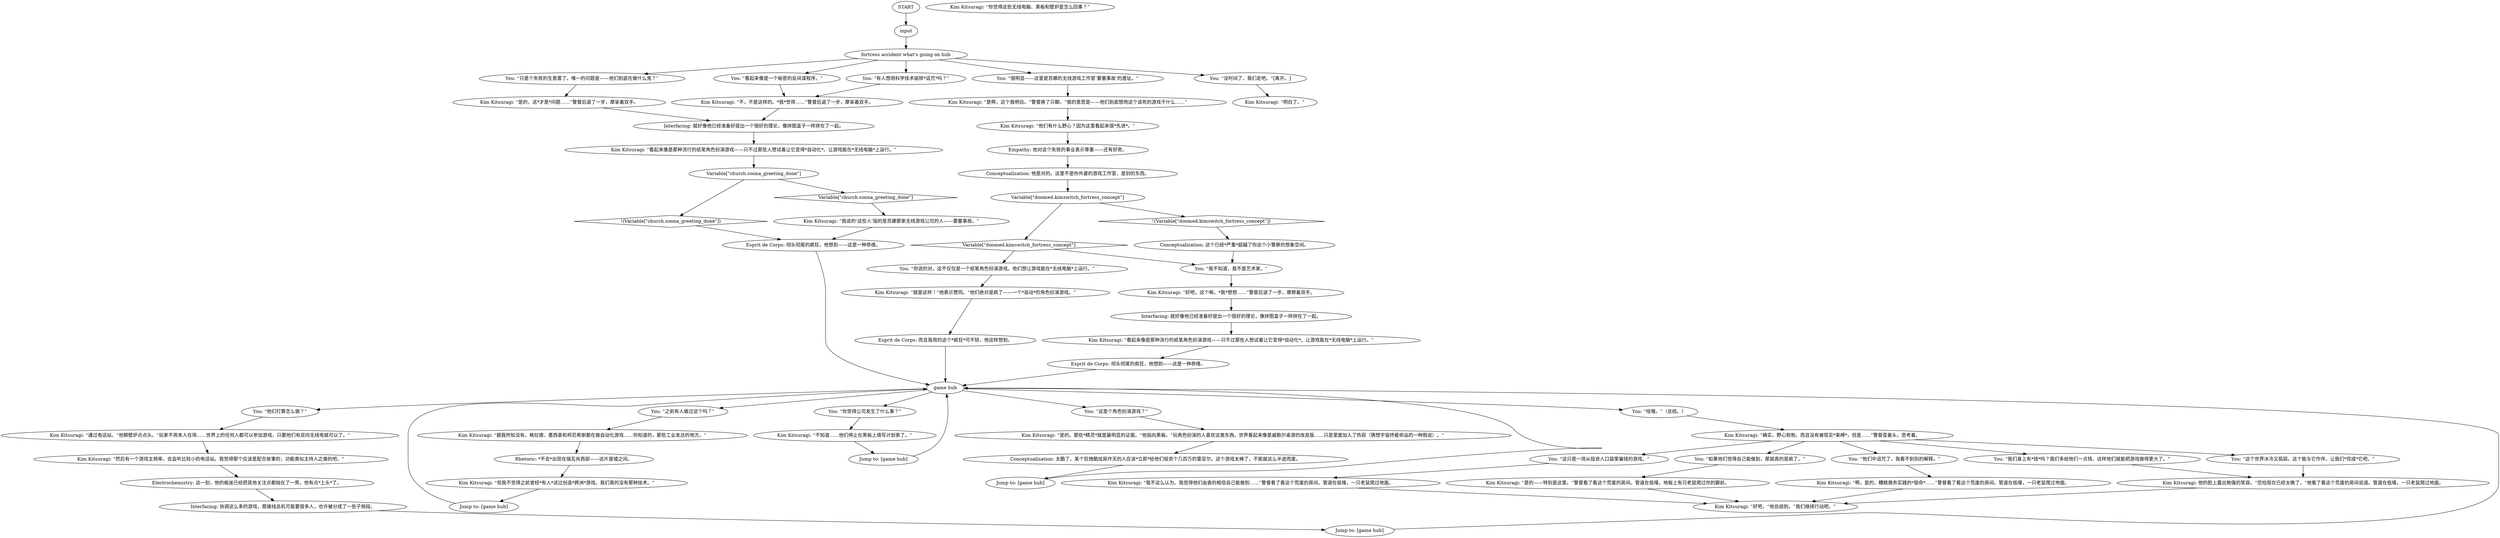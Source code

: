 # KIM SWITCH / FORTRESS ACCIDENT
# Kim talks to you about Fortress Accident.
# ==================================================
digraph G {
	  0 [label="START"];
	  1 [label="input"];
	  2 [label="Kim Kitsuragi: “然后有一个游戏主频率，会监听比较小的电话站。我觉得那个应该是配合故事的，功能类似主持人之类的吧。”"];
	  3 [label="Kim Kitsuragi: “好吧，”他总结到。“我们继续行动吧。”"];
	  4 [label="You: “我不知道，我不是艺术家。”"];
	  5 [label="You: “你觉得公司发生了什么事？”"];
	  6 [label="You: “如果他们觉得自己能做到，那就真的是疯了。”"];
	  7 [label="You: “你说的对，这不仅仅是一个纸笔角色扮演游戏。他们想让游戏能在*无线电脑*上运行。”"];
	  8 [label="Interfacing: 就好像他已经准备好提出一个很好的理论，像拼图盒子一样拼在了一起。"];
	  9 [label="Kim Kitsuragi: “看起来像是那种流行的纸笔角色扮演游戏——只不过那些人想试着让它变得*自动化*。让游戏能在*无线电脑*上运行。”"];
	  10 [label="You: “有人想用科学技术驱除*诅咒*吗？”"];
	  11 [label="You: “很明显——这里是苏娜的无线游戏工作室‘要塞事故’的遗址。”"];
	  12 [label="You: “这是个角色扮演游戏？”"];
	  13 [label="Kim Kitsuragi: “不知道……他们停止在黑板上填写计划表了。”"];
	  14 [label="Kim Kitsuragi: “好吧，这个嘛，*我*想想……”警督后退了一步，摩擦着双手。"];
	  15 [label="Electrochemistry: 这一刻，他的痴迷已经把其他关注点都抛在了一旁。他有点*上头*了。"];
	  16 [label="Rhetoric: *不会*出现在瑞瓦肖西部——这片废墟之间。"];
	  17 [label="Kim Kitsuragi: “我不这么认为。我觉得他们由衷的相信自己能做到……”警督看了看这个荒废的房间。管道在低嚎，一只老鼠爬过地面。"];
	  18 [label="fortress accident what's going on hub"];
	  19 [label="You: “之前有人做过这个吗？”"];
	  20 [label="Kim Kitsuragi: “就是这样！”他表示赞同。“他们绝对是疯了——一个*自动*的角色扮演游戏。”"];
	  21 [label="Esprit de Corps: 彻头彻尾的疯狂，他想到——这是一种恭维。"];
	  22 [label="Kim Kitsuragi: “是的，这*才是*问题……”警督后退了一步，摩挲着双手。"];
	  23 [label="Empathy: 他对这个失败的事业表示尊重——还有好奇。"];
	  24 [label="Kim Kitsuragi: “我说的‘这些人’指的是苏娜那家无线游戏公司的人——要塞事故。”"];
	  25 [label="Kim Kitsuragi: “他们有什么野心？因为这里看起来很*先进*。”"];
	  26 [label="You: “他们打算怎么做？”"];
	  27 [label="Kim Kitsuragi: “确实，野心勃勃。而且没有被现实*束缚*，但是……”警督歪着头，思考着。"];
	  28 [label="Variable[\"doomed.kimswitch_fortress_concept\"]"];
	  29 [label="Variable[\"doomed.kimswitch_fortress_concept\"]", shape=diamond];
	  30 [label="!(Variable[\"doomed.kimswitch_fortress_concept\"])", shape=diamond];
	  31 [label="Interfacing: 协调这么多的游戏，那接线总机可能要很多人，也许被分成了一些子频段。"];
	  32 [label="You: “看起来像是一个秘密的反间谍程序。”"];
	  33 [label="Kim Kitsuragi: 他的脸上露出勉强的笑容。“恐怕现在已经太晚了，”他看了看这个荒废的房间说道。管道在低嚎，一只老鼠爬过地面。"];
	  34 [label="game hub"];
	  35 [label="Jump to: [game hub]"];
	  36 [label="Kim Kitsuragi: “是的。那些*精灵*就是最明显的证据。”他指向黑板。“玩角色扮演的人喜欢这类东西。世界看起来像是威勒尔桌游的改良版……只是里面加入了热寂（猜想宇宙终极命运的一种假说）。”"];
	  37 [label="You: “哇哦。”（总结。）"];
	  38 [label="You: “他们中诅咒了，我看不到别的解释。”"];
	  39 [label="Esprit de Corps: 而且我用的这个*疯狂*可不轻，他这样想到。"];
	  40 [label="Kim Kitsuragi: “看起来像是那种流行的纸笔角色扮演游戏——只不过那些人想试着让它变得*自动化*。让游戏能在*无线电脑*上运行。”"];
	  41 [label="Conceptualization: 太酷了。某个狂拽酷炫屌炸天的人应该*立即*给他们投资个几百万的雷亚尔。这个游戏太棒了，不能就这么半途而废。"];
	  42 [label="You: “我们身上有*钱*吗？我们多给他们一点钱，这样他们就能把游戏做得更大了。”"];
	  44 [label="You: “只是个失败的生意罢了。唯一的问题是——他们到底在做什么鬼？”"];
	  45 [label="Jump to: [game hub]"];
	  46 [label="You: “这只是一场从投资人口袋里骗钱的游戏。”"];
	  47 [label="Conceptualization: 他是对的。这里不是你外婆的游戏工作室，是别的东西。"];
	  48 [label="Variable[\"church.soona_greeting_done\"]"];
	  49 [label="Variable[\"church.soona_greeting_done\"]", shape=diamond];
	  50 [label="!(Variable[\"church.soona_greeting_done\"])", shape=diamond];
	  51 [label="Esprit de Corps: 彻头彻尾的疯狂，他想到——这是一种恭维。"];
	  52 [label="Kim Kitsuragi: “是的——特别是这里。”警督看了看这个荒废的房间。管道在低嚎，地板上有只老鼠爬过你的脚前。"];
	  53 [label="You: “没时间了，我们走吧。”[离开。]"];
	  54 [label="Kim Kitsuragi: “是啊，这个我明白。”警督换了只脚。“我的意思是——他们到底想用这个该死的游戏干什么……”"];
	  55 [label="Kim Kitsuragi: “通过电话站。”他朝壁炉点点头。“玩家不用本人在场……世界上的任何人都可以参加游戏，只要他们有双向无线电就可以了。”"];
	  56 [label="Conceptualization: 这个已经*严重*超越了你这个小警察的想象空间。"];
	  57 [label="Jump to: [game hub]"];
	  58 [label="Kim Kitsuragi: “但我不觉得之前曾经*有人*试过创造*跨洲*游戏。我们真的没有那种技术。”"];
	  59 [label="Interfacing: 就好像他已经准备好提出一个很好的理论，像拼图盒子一样拼在了一起。"];
	  60 [label="Kim Kitsuragi: “明白了。”"];
	  61 [label="Kim Kitsuragi: “你觉得这些无线电脑、黑板和壁炉是怎么回事？”"];
	  62 [label="Kim Kitsuragi: “不，不是这样的。*我*觉得……”警督后退了一步，摩挲着双手。"];
	  63 [label="Kim Kitsuragi: “据我所知没有。格拉德、墨西拿和柯尼希斯都在做自动化游戏……你知道的，那些工业发达的地方。”"];
	  64 [label="Jump to: [game hub]"];
	  65 [label="You: “这个世界冰冷又孤寂。这个能与它作伴。让我们*完成*它吧。”"];
	  66 [label="Kim Kitsuragi: “啊，是的，糟糕商务实践的*宿命*……”警督看了看这个荒废的房间。管道在低嚎，一只老鼠爬过地面。"];
	  0 -> 1
	  1 -> 18
	  2 -> 15
	  4 -> 14
	  5 -> 13
	  6 -> 52
	  7 -> 20
	  8 -> 40
	  9 -> 51
	  10 -> 62
	  11 -> 54
	  12 -> 36
	  13 -> 57
	  14 -> 59
	  15 -> 31
	  16 -> 58
	  17 -> 3
	  18 -> 32
	  18 -> 10
	  18 -> 11
	  18 -> 44
	  18 -> 53
	  19 -> 63
	  20 -> 39
	  21 -> 34
	  22 -> 8
	  23 -> 47
	  24 -> 21
	  25 -> 23
	  26 -> 55
	  27 -> 65
	  27 -> 38
	  27 -> 6
	  27 -> 42
	  27 -> 46
	  28 -> 29
	  28 -> 30
	  29 -> 4
	  29 -> 7
	  30 -> 56
	  31 -> 45
	  32 -> 62
	  33 -> 3
	  34 -> 37
	  34 -> 5
	  34 -> 12
	  34 -> 19
	  34 -> 26
	  35 -> 34
	  36 -> 41
	  37 -> 27
	  38 -> 66
	  39 -> 34
	  40 -> 48
	  41 -> 64
	  42 -> 33
	  44 -> 22
	  45 -> 34
	  46 -> 17
	  47 -> 28
	  48 -> 49
	  48 -> 50
	  49 -> 24
	  50 -> 21
	  51 -> 34
	  52 -> 3
	  53 -> 60
	  54 -> 25
	  55 -> 2
	  56 -> 4
	  57 -> 34
	  58 -> 35
	  59 -> 9
	  62 -> 8
	  63 -> 16
	  64 -> 34
	  65 -> 33
	  66 -> 3
}

